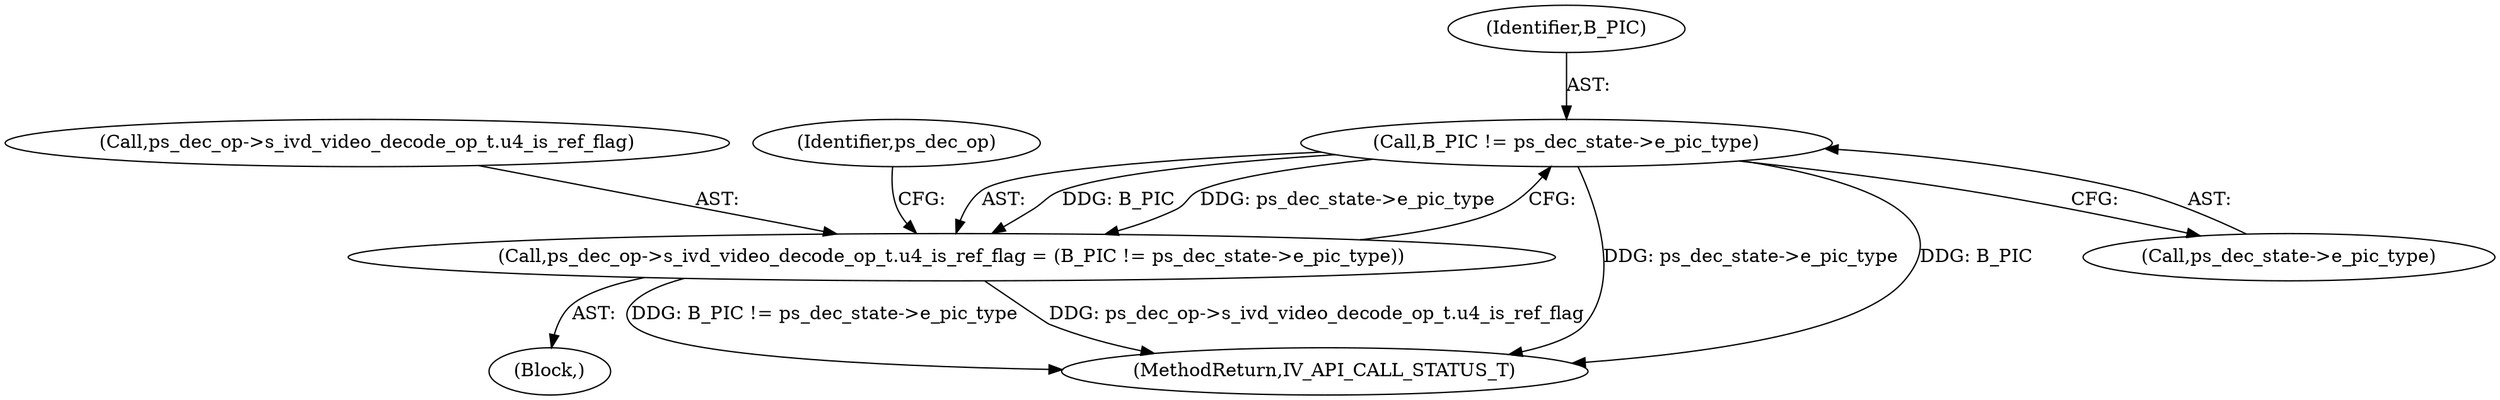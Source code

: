 digraph "0_Android_a86eb798d077b9b25c8f8c77e3c02c2f287c1ce7@pointer" {
"1001192" [label="(Call,B_PIC != ps_dec_state->e_pic_type)"];
"1001186" [label="(Call,ps_dec_op->s_ivd_video_decode_op_t.u4_is_ref_flag = (B_PIC != ps_dec_state->e_pic_type))"];
"1001193" [label="(Identifier,B_PIC)"];
"1001110" [label="(Block,)"];
"1001187" [label="(Call,ps_dec_op->s_ivd_video_decode_op_t.u4_is_ref_flag)"];
"1001186" [label="(Call,ps_dec_op->s_ivd_video_decode_op_t.u4_is_ref_flag = (B_PIC != ps_dec_state->e_pic_type))"];
"1001200" [label="(Identifier,ps_dec_op)"];
"1001695" [label="(MethodReturn,IV_API_CALL_STATUS_T)"];
"1001194" [label="(Call,ps_dec_state->e_pic_type)"];
"1001192" [label="(Call,B_PIC != ps_dec_state->e_pic_type)"];
"1001192" -> "1001186"  [label="AST: "];
"1001192" -> "1001194"  [label="CFG: "];
"1001193" -> "1001192"  [label="AST: "];
"1001194" -> "1001192"  [label="AST: "];
"1001186" -> "1001192"  [label="CFG: "];
"1001192" -> "1001695"  [label="DDG: ps_dec_state->e_pic_type"];
"1001192" -> "1001695"  [label="DDG: B_PIC"];
"1001192" -> "1001186"  [label="DDG: B_PIC"];
"1001192" -> "1001186"  [label="DDG: ps_dec_state->e_pic_type"];
"1001186" -> "1001110"  [label="AST: "];
"1001187" -> "1001186"  [label="AST: "];
"1001200" -> "1001186"  [label="CFG: "];
"1001186" -> "1001695"  [label="DDG: B_PIC != ps_dec_state->e_pic_type"];
"1001186" -> "1001695"  [label="DDG: ps_dec_op->s_ivd_video_decode_op_t.u4_is_ref_flag"];
}
